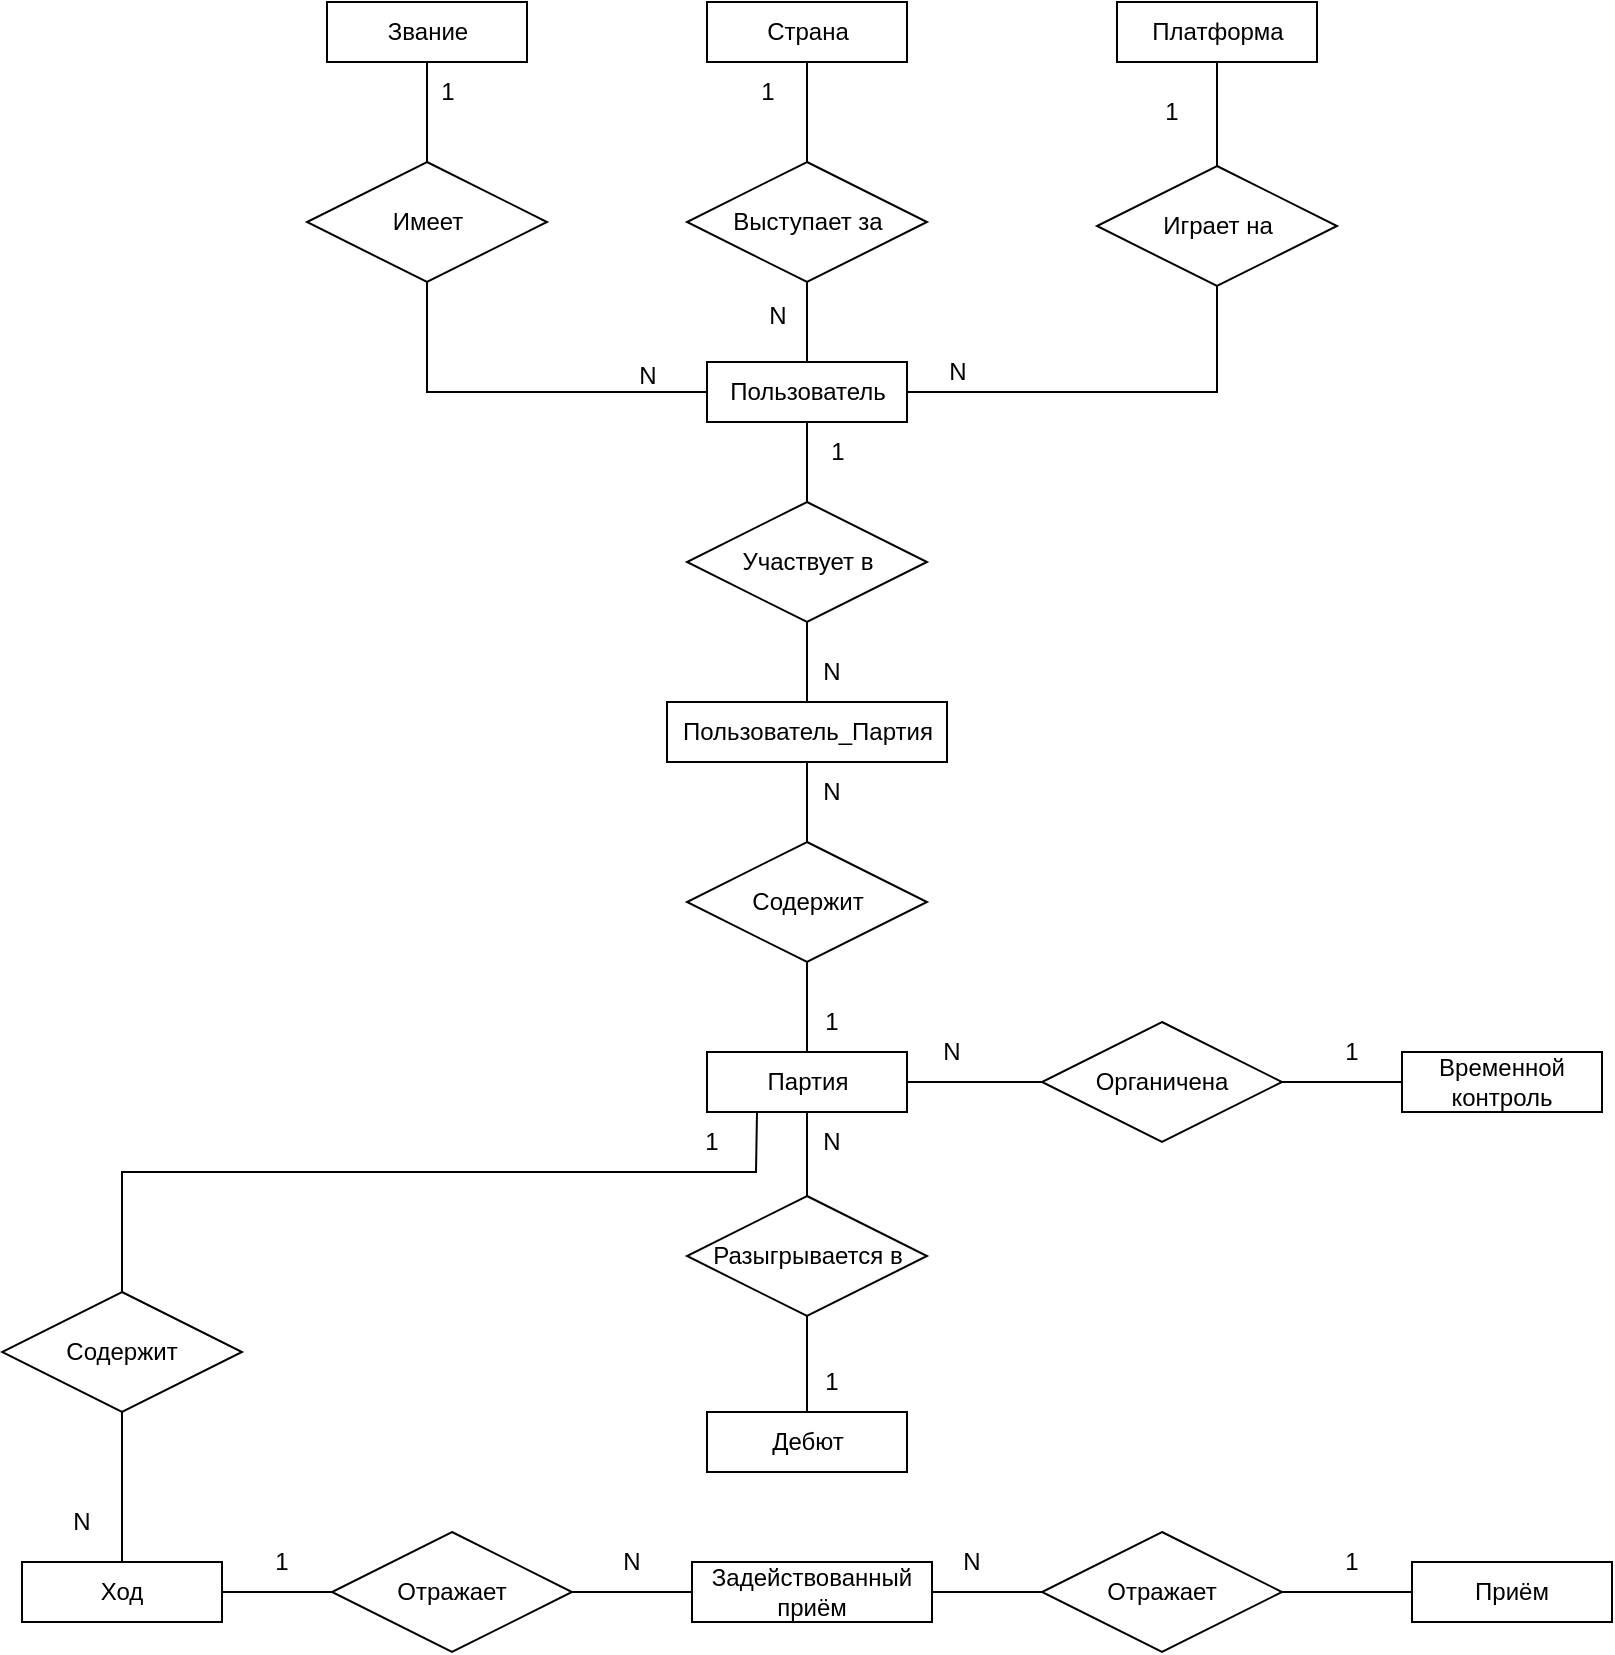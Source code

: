 <mxfile version="21.6.8" type="device">
  <diagram id="R2lEEEUBdFMjLlhIrx00" name="Page-1">
    <mxGraphModel dx="1963" dy="1006" grid="1" gridSize="10" guides="1" tooltips="1" connect="1" arrows="1" fold="1" page="1" pageScale="1" pageWidth="850" pageHeight="1100" math="0" shadow="0" extFonts="Permanent Marker^https://fonts.googleapis.com/css?family=Permanent+Marker">
      <root>
        <mxCell id="0" />
        <mxCell id="1" parent="0" />
        <mxCell id="xaTSddJX5UOjHFdCfALR-1" value="Дебют" style="whiteSpace=wrap;html=1;align=center;" parent="1" vertex="1">
          <mxGeometry x="375.5" y="705" width="100" height="30" as="geometry" />
        </mxCell>
        <mxCell id="xaTSddJX5UOjHFdCfALR-2" value="Партия" style="whiteSpace=wrap;html=1;align=center;" parent="1" vertex="1">
          <mxGeometry x="375.5" y="525" width="100" height="30" as="geometry" />
        </mxCell>
        <mxCell id="xaTSddJX5UOjHFdCfALR-4" value="Приём" style="whiteSpace=wrap;html=1;align=center;" parent="1" vertex="1">
          <mxGeometry x="728" y="780" width="100" height="30" as="geometry" />
        </mxCell>
        <mxCell id="xaTSddJX5UOjHFdCfALR-59" value="Платформа" style="whiteSpace=wrap;html=1;align=center;" parent="1" vertex="1">
          <mxGeometry x="580.5" width="100" height="30" as="geometry" />
        </mxCell>
        <mxCell id="xaTSddJX5UOjHFdCfALR-67" value="Пользователь" style="whiteSpace=wrap;html=1;align=center;" parent="1" vertex="1">
          <mxGeometry x="375.5" y="180" width="100" height="30" as="geometry" />
        </mxCell>
        <mxCell id="xaTSddJX5UOjHFdCfALR-68" value="Страна" style="whiteSpace=wrap;html=1;align=center;" parent="1" vertex="1">
          <mxGeometry x="375.5" width="100" height="30" as="geometry" />
        </mxCell>
        <mxCell id="xaTSddJX5UOjHFdCfALR-72" value="Временной контроль" style="whiteSpace=wrap;html=1;align=center;" parent="1" vertex="1">
          <mxGeometry x="723" y="525" width="100" height="30" as="geometry" />
        </mxCell>
        <mxCell id="xaTSddJX5UOjHFdCfALR-73" value="Звание" style="whiteSpace=wrap;html=1;align=center;" parent="1" vertex="1">
          <mxGeometry x="185.5" width="100" height="30" as="geometry" />
        </mxCell>
        <mxCell id="xaTSddJX5UOjHFdCfALR-79" value="Содержит" style="shape=rhombus;perimeter=rhombusPerimeter;whiteSpace=wrap;html=1;align=center;" parent="1" vertex="1">
          <mxGeometry x="365.5" y="420" width="120" height="60" as="geometry" />
        </mxCell>
        <mxCell id="xaTSddJX5UOjHFdCfALR-82" value="" style="endArrow=none;html=1;rounded=0;exitX=0.5;exitY=0;exitDx=0;exitDy=0;entryX=0.5;entryY=1;entryDx=0;entryDy=0;" parent="1" source="xaTSddJX5UOjHFdCfALR-2" target="xaTSddJX5UOjHFdCfALR-79" edge="1">
          <mxGeometry relative="1" as="geometry">
            <mxPoint x="438" y="390" as="sourcePoint" />
            <mxPoint x="598" y="390" as="targetPoint" />
          </mxGeometry>
        </mxCell>
        <mxCell id="xaTSddJX5UOjHFdCfALR-84" value="Играет на" style="shape=rhombus;perimeter=rhombusPerimeter;whiteSpace=wrap;html=1;align=center;" parent="1" vertex="1">
          <mxGeometry x="570.5" y="82" width="120" height="60" as="geometry" />
        </mxCell>
        <mxCell id="xaTSddJX5UOjHFdCfALR-86" value="" style="endArrow=none;html=1;rounded=0;exitX=0.5;exitY=0;exitDx=0;exitDy=0;entryX=0.5;entryY=1;entryDx=0;entryDy=0;" parent="1" source="xaTSddJX5UOjHFdCfALR-84" target="xaTSddJX5UOjHFdCfALR-59" edge="1">
          <mxGeometry relative="1" as="geometry">
            <mxPoint x="435.5" y="240" as="sourcePoint" />
            <mxPoint x="600.5" y="290" as="targetPoint" />
          </mxGeometry>
        </mxCell>
        <mxCell id="xaTSddJX5UOjHFdCfALR-91" value="Органичена" style="shape=rhombus;perimeter=rhombusPerimeter;whiteSpace=wrap;html=1;align=center;" parent="1" vertex="1">
          <mxGeometry x="543" y="510" width="120" height="60" as="geometry" />
        </mxCell>
        <mxCell id="xaTSddJX5UOjHFdCfALR-95" value="" style="endArrow=none;html=1;rounded=0;entryX=0;entryY=0.5;entryDx=0;entryDy=0;exitX=1;exitY=0.5;exitDx=0;exitDy=0;" parent="1" source="xaTSddJX5UOjHFdCfALR-2" target="xaTSddJX5UOjHFdCfALR-91" edge="1">
          <mxGeometry relative="1" as="geometry">
            <mxPoint x="483" y="545" as="sourcePoint" />
            <mxPoint x="388" y="550" as="targetPoint" />
          </mxGeometry>
        </mxCell>
        <mxCell id="xaTSddJX5UOjHFdCfALR-96" value="" style="endArrow=none;html=1;rounded=0;exitX=1;exitY=0.5;exitDx=0;exitDy=0;entryX=0;entryY=0.5;entryDx=0;entryDy=0;" parent="1" source="xaTSddJX5UOjHFdCfALR-91" target="xaTSddJX5UOjHFdCfALR-72" edge="1">
          <mxGeometry relative="1" as="geometry">
            <mxPoint x="353" y="560" as="sourcePoint" />
            <mxPoint x="398" y="560" as="targetPoint" />
          </mxGeometry>
        </mxCell>
        <mxCell id="xaTSddJX5UOjHFdCfALR-97" value="Выступает за" style="shape=rhombus;perimeter=rhombusPerimeter;whiteSpace=wrap;html=1;align=center;" parent="1" vertex="1">
          <mxGeometry x="365.5" y="80" width="120" height="60" as="geometry" />
        </mxCell>
        <mxCell id="xaTSddJX5UOjHFdCfALR-99" value="" style="endArrow=none;html=1;rounded=0;exitX=0.5;exitY=1;exitDx=0;exitDy=0;" parent="1" source="xaTSddJX5UOjHFdCfALR-97" target="xaTSddJX5UOjHFdCfALR-67" edge="1">
          <mxGeometry relative="1" as="geometry">
            <mxPoint x="275.5" y="340" as="sourcePoint" />
            <mxPoint x="275.5" y="390" as="targetPoint" />
          </mxGeometry>
        </mxCell>
        <mxCell id="xaTSddJX5UOjHFdCfALR-100" value="" style="endArrow=none;html=1;rounded=0;exitX=0.5;exitY=1;exitDx=0;exitDy=0;entryX=0.5;entryY=0;entryDx=0;entryDy=0;" parent="1" source="xaTSddJX5UOjHFdCfALR-68" target="xaTSddJX5UOjHFdCfALR-97" edge="1">
          <mxGeometry relative="1" as="geometry">
            <mxPoint x="285.5" y="350" as="sourcePoint" />
            <mxPoint x="285.5" y="400" as="targetPoint" />
          </mxGeometry>
        </mxCell>
        <mxCell id="xaTSddJX5UOjHFdCfALR-106" value="Имеет" style="shape=rhombus;perimeter=rhombusPerimeter;whiteSpace=wrap;html=1;align=center;" parent="1" vertex="1">
          <mxGeometry x="175.5" y="80" width="120" height="60" as="geometry" />
        </mxCell>
        <mxCell id="xaTSddJX5UOjHFdCfALR-107" value="" style="endArrow=none;html=1;rounded=0;exitX=0.5;exitY=1;exitDx=0;exitDy=0;entryX=0.5;entryY=0;entryDx=0;entryDy=0;" parent="1" source="xaTSddJX5UOjHFdCfALR-73" target="xaTSddJX5UOjHFdCfALR-106" edge="1">
          <mxGeometry relative="1" as="geometry">
            <mxPoint x="275.5" y="340" as="sourcePoint" />
            <mxPoint x="275.5" y="390" as="targetPoint" />
          </mxGeometry>
        </mxCell>
        <mxCell id="xaTSddJX5UOjHFdCfALR-108" value="" style="endArrow=none;html=1;rounded=0;exitX=0.5;exitY=1;exitDx=0;exitDy=0;entryX=0;entryY=0.5;entryDx=0;entryDy=0;" parent="1" source="xaTSddJX5UOjHFdCfALR-106" target="xaTSddJX5UOjHFdCfALR-67" edge="1">
          <mxGeometry relative="1" as="geometry">
            <mxPoint x="285.5" y="350" as="sourcePoint" />
            <mxPoint x="285.5" y="400" as="targetPoint" />
            <Array as="points">
              <mxPoint x="235.5" y="195" />
            </Array>
          </mxGeometry>
        </mxCell>
        <mxCell id="xaTSddJX5UOjHFdCfALR-110" value="Разыгрывается в" style="shape=rhombus;perimeter=rhombusPerimeter;whiteSpace=wrap;html=1;align=center;" parent="1" vertex="1">
          <mxGeometry x="365.5" y="597" width="120" height="60" as="geometry" />
        </mxCell>
        <mxCell id="xaTSddJX5UOjHFdCfALR-112" value="" style="endArrow=none;html=1;rounded=0;exitX=0.5;exitY=1;exitDx=0;exitDy=0;entryX=0.5;entryY=0;entryDx=0;entryDy=0;" parent="1" source="xaTSddJX5UOjHFdCfALR-2" target="xaTSddJX5UOjHFdCfALR-110" edge="1">
          <mxGeometry relative="1" as="geometry">
            <mxPoint x="443" y="545" as="sourcePoint" />
            <mxPoint x="603" y="545" as="targetPoint" />
          </mxGeometry>
        </mxCell>
        <mxCell id="xaTSddJX5UOjHFdCfALR-113" value="" style="endArrow=none;html=1;rounded=0;exitX=0.5;exitY=0;exitDx=0;exitDy=0;entryX=0.5;entryY=1;entryDx=0;entryDy=0;" parent="1" source="xaTSddJX5UOjHFdCfALR-1" target="xaTSddJX5UOjHFdCfALR-110" edge="1">
          <mxGeometry relative="1" as="geometry">
            <mxPoint x="438" y="565" as="sourcePoint" />
            <mxPoint x="438" y="625" as="targetPoint" />
          </mxGeometry>
        </mxCell>
        <mxCell id="xaTSddJX5UOjHFdCfALR-114" value="Содержит" style="shape=rhombus;perimeter=rhombusPerimeter;whiteSpace=wrap;html=1;align=center;" parent="1" vertex="1">
          <mxGeometry x="23" y="645" width="120" height="60" as="geometry" />
        </mxCell>
        <mxCell id="xaTSddJX5UOjHFdCfALR-120" value="N" style="text;html=1;strokeColor=none;fillColor=none;align=center;verticalAlign=middle;whiteSpace=wrap;rounded=0;" parent="1" vertex="1">
          <mxGeometry x="468" y="510" width="60" height="30" as="geometry" />
        </mxCell>
        <mxCell id="xaTSddJX5UOjHFdCfALR-121" value="N" style="text;html=1;strokeColor=none;fillColor=none;align=center;verticalAlign=middle;whiteSpace=wrap;rounded=0;" parent="1" vertex="1">
          <mxGeometry x="408" y="555" width="60" height="30" as="geometry" />
        </mxCell>
        <mxCell id="xaTSddJX5UOjHFdCfALR-124" value="N" style="text;html=1;strokeColor=none;fillColor=none;align=center;verticalAlign=middle;whiteSpace=wrap;rounded=0;" parent="1" vertex="1">
          <mxGeometry x="408" y="380" width="60" height="30" as="geometry" />
        </mxCell>
        <mxCell id="xaTSddJX5UOjHFdCfALR-125" value="N" style="text;html=1;strokeColor=none;fillColor=none;align=center;verticalAlign=middle;whiteSpace=wrap;rounded=0;" parent="1" vertex="1">
          <mxGeometry x="470.5" y="170" width="60" height="30" as="geometry" />
        </mxCell>
        <mxCell id="xaTSddJX5UOjHFdCfALR-126" value="N" style="text;html=1;strokeColor=none;fillColor=none;align=center;verticalAlign=middle;whiteSpace=wrap;rounded=0;" parent="1" vertex="1">
          <mxGeometry x="380.5" y="142" width="60" height="30" as="geometry" />
        </mxCell>
        <mxCell id="xaTSddJX5UOjHFdCfALR-130" value="1" style="text;html=1;strokeColor=none;fillColor=none;align=center;verticalAlign=middle;whiteSpace=wrap;rounded=0;" parent="1" vertex="1">
          <mxGeometry x="577.5" y="40" width="60" height="30" as="geometry" />
        </mxCell>
        <mxCell id="xaTSddJX5UOjHFdCfALR-133" value="1" style="text;html=1;strokeColor=none;fillColor=none;align=center;verticalAlign=middle;whiteSpace=wrap;rounded=0;" parent="1" vertex="1">
          <mxGeometry x="215.5" y="30" width="60" height="30" as="geometry" />
        </mxCell>
        <mxCell id="xaTSddJX5UOjHFdCfALR-135" value="1" style="text;html=1;strokeColor=none;fillColor=none;align=center;verticalAlign=middle;whiteSpace=wrap;rounded=0;" parent="1" vertex="1">
          <mxGeometry x="375.5" y="30" width="60" height="30" as="geometry" />
        </mxCell>
        <mxCell id="xaTSddJX5UOjHFdCfALR-140" value="1" style="text;html=1;strokeColor=none;fillColor=none;align=center;verticalAlign=middle;whiteSpace=wrap;rounded=0;" parent="1" vertex="1">
          <mxGeometry x="668" y="510" width="60" height="30" as="geometry" />
        </mxCell>
        <mxCell id="xaTSddJX5UOjHFdCfALR-141" value="1" style="text;html=1;strokeColor=none;fillColor=none;align=center;verticalAlign=middle;whiteSpace=wrap;rounded=0;" parent="1" vertex="1">
          <mxGeometry x="408" y="675" width="60" height="30" as="geometry" />
        </mxCell>
        <mxCell id="xaTSddJX5UOjHFdCfALR-142" value="N" style="text;html=1;strokeColor=none;fillColor=none;align=center;verticalAlign=middle;whiteSpace=wrap;rounded=0;" parent="1" vertex="1">
          <mxGeometry x="33" y="745" width="60" height="30" as="geometry" />
        </mxCell>
        <mxCell id="e8aCg_3v-VIgvuCnboIP-9" value="Ход" style="whiteSpace=wrap;html=1;align=center;" parent="1" vertex="1">
          <mxGeometry x="33" y="780" width="100" height="30" as="geometry" />
        </mxCell>
        <mxCell id="e8aCg_3v-VIgvuCnboIP-18" value="N" style="text;html=1;strokeColor=none;fillColor=none;align=center;verticalAlign=middle;whiteSpace=wrap;rounded=0;" parent="1" vertex="1">
          <mxGeometry x="308" y="765" width="60" height="30" as="geometry" />
        </mxCell>
        <mxCell id="e8aCg_3v-VIgvuCnboIP-20" value="N" style="text;html=1;strokeColor=none;fillColor=none;align=center;verticalAlign=middle;whiteSpace=wrap;rounded=0;" parent="1" vertex="1">
          <mxGeometry x="315.5" y="172" width="60" height="30" as="geometry" />
        </mxCell>
        <mxCell id="e8aCg_3v-VIgvuCnboIP-27" value="" style="endArrow=none;html=1;rounded=0;exitX=0.5;exitY=1;exitDx=0;exitDy=0;entryX=0.5;entryY=0;entryDx=0;entryDy=0;" parent="1" source="xaTSddJX5UOjHFdCfALR-114" target="e8aCg_3v-VIgvuCnboIP-9" edge="1">
          <mxGeometry relative="1" as="geometry">
            <mxPoint x="508" y="855" as="sourcePoint" />
            <mxPoint x="668" y="855" as="targetPoint" />
          </mxGeometry>
        </mxCell>
        <mxCell id="e8aCg_3v-VIgvuCnboIP-30" value="1" style="text;html=1;strokeColor=none;fillColor=none;align=center;verticalAlign=middle;whiteSpace=wrap;rounded=0;" parent="1" vertex="1">
          <mxGeometry x="348" y="555" width="60" height="30" as="geometry" />
        </mxCell>
        <mxCell id="e8aCg_3v-VIgvuCnboIP-33" value="Задействованный приём" style="whiteSpace=wrap;html=1;align=center;" parent="1" vertex="1">
          <mxGeometry x="368" y="780" width="120" height="30" as="geometry" />
        </mxCell>
        <mxCell id="e8aCg_3v-VIgvuCnboIP-35" value="Отражает" style="shape=rhombus;perimeter=rhombusPerimeter;whiteSpace=wrap;html=1;align=center;" parent="1" vertex="1">
          <mxGeometry x="543" y="765" width="120" height="60" as="geometry" />
        </mxCell>
        <mxCell id="e8aCg_3v-VIgvuCnboIP-36" value="Отражает" style="shape=rhombus;perimeter=rhombusPerimeter;whiteSpace=wrap;html=1;align=center;" parent="1" vertex="1">
          <mxGeometry x="188" y="765" width="120" height="60" as="geometry" />
        </mxCell>
        <mxCell id="e8aCg_3v-VIgvuCnboIP-37" style="edgeStyle=orthogonalEdgeStyle;rounded=0;orthogonalLoop=1;jettySize=auto;html=1;exitX=0.5;exitY=1;exitDx=0;exitDy=0;" parent="1" source="e8aCg_3v-VIgvuCnboIP-9" target="e8aCg_3v-VIgvuCnboIP-9" edge="1">
          <mxGeometry relative="1" as="geometry" />
        </mxCell>
        <mxCell id="e8aCg_3v-VIgvuCnboIP-38" value="" style="endArrow=none;html=1;rounded=0;exitX=0;exitY=0.5;exitDx=0;exitDy=0;entryX=1;entryY=0.5;entryDx=0;entryDy=0;" parent="1" source="e8aCg_3v-VIgvuCnboIP-36" target="e8aCg_3v-VIgvuCnboIP-9" edge="1">
          <mxGeometry relative="1" as="geometry">
            <mxPoint x="598" y="682" as="sourcePoint" />
            <mxPoint x="638" y="750" as="targetPoint" />
          </mxGeometry>
        </mxCell>
        <mxCell id="e8aCg_3v-VIgvuCnboIP-39" value="" style="endArrow=none;html=1;rounded=0;exitX=1;exitY=0.5;exitDx=0;exitDy=0;entryX=0;entryY=0.5;entryDx=0;entryDy=0;" parent="1" source="e8aCg_3v-VIgvuCnboIP-36" target="e8aCg_3v-VIgvuCnboIP-33" edge="1">
          <mxGeometry relative="1" as="geometry">
            <mxPoint x="528" y="910" as="sourcePoint" />
            <mxPoint x="713" y="850" as="targetPoint" />
          </mxGeometry>
        </mxCell>
        <mxCell id="e8aCg_3v-VIgvuCnboIP-40" value="" style="endArrow=none;html=1;rounded=0;exitX=1;exitY=0.5;exitDx=0;exitDy=0;entryX=0;entryY=0.5;entryDx=0;entryDy=0;" parent="1" source="e8aCg_3v-VIgvuCnboIP-33" target="e8aCg_3v-VIgvuCnboIP-35" edge="1">
          <mxGeometry relative="1" as="geometry">
            <mxPoint x="618" y="702" as="sourcePoint" />
            <mxPoint x="618" y="765" as="targetPoint" />
          </mxGeometry>
        </mxCell>
        <mxCell id="e8aCg_3v-VIgvuCnboIP-41" value="" style="endArrow=none;html=1;rounded=0;exitX=1;exitY=0.5;exitDx=0;exitDy=0;entryX=0;entryY=0.5;entryDx=0;entryDy=0;" parent="1" source="e8aCg_3v-VIgvuCnboIP-35" target="xaTSddJX5UOjHFdCfALR-4" edge="1">
          <mxGeometry relative="1" as="geometry">
            <mxPoint x="628" y="712" as="sourcePoint" />
            <mxPoint x="628" y="775" as="targetPoint" />
          </mxGeometry>
        </mxCell>
        <mxCell id="e8aCg_3v-VIgvuCnboIP-43" value="1" style="text;html=1;strokeColor=none;fillColor=none;align=center;verticalAlign=middle;whiteSpace=wrap;rounded=0;" parent="1" vertex="1">
          <mxGeometry x="133" y="765" width="60" height="30" as="geometry" />
        </mxCell>
        <mxCell id="e8aCg_3v-VIgvuCnboIP-44" style="edgeStyle=orthogonalEdgeStyle;rounded=0;orthogonalLoop=1;jettySize=auto;html=1;exitX=0.5;exitY=1;exitDx=0;exitDy=0;" parent="1" source="e8aCg_3v-VIgvuCnboIP-9" target="e8aCg_3v-VIgvuCnboIP-9" edge="1">
          <mxGeometry relative="1" as="geometry" />
        </mxCell>
        <mxCell id="e8aCg_3v-VIgvuCnboIP-46" value="" style="endArrow=none;html=1;rounded=0;exitX=0.25;exitY=1;exitDx=0;exitDy=0;entryX=0.5;entryY=0;entryDx=0;entryDy=0;" parent="1" source="xaTSddJX5UOjHFdCfALR-2" target="xaTSddJX5UOjHFdCfALR-114" edge="1">
          <mxGeometry relative="1" as="geometry">
            <mxPoint x="598" y="667" as="sourcePoint" />
            <mxPoint x="228" y="615" as="targetPoint" />
            <Array as="points">
              <mxPoint x="400" y="585" />
              <mxPoint x="83" y="585" />
            </Array>
          </mxGeometry>
        </mxCell>
        <mxCell id="e8aCg_3v-VIgvuCnboIP-49" value="N" style="text;html=1;strokeColor=none;fillColor=none;align=center;verticalAlign=middle;whiteSpace=wrap;rounded=0;" parent="1" vertex="1">
          <mxGeometry x="478" y="765" width="60" height="30" as="geometry" />
        </mxCell>
        <mxCell id="e8aCg_3v-VIgvuCnboIP-50" value="1" style="text;html=1;strokeColor=none;fillColor=none;align=center;verticalAlign=middle;whiteSpace=wrap;rounded=0;" parent="1" vertex="1">
          <mxGeometry x="668" y="765" width="60" height="30" as="geometry" />
        </mxCell>
        <mxCell id="S2RM9NdafYYMuJ0vrdVo-1" value="Пользователь_Партия" style="whiteSpace=wrap;html=1;align=center;" parent="1" vertex="1">
          <mxGeometry x="355.5" y="350" width="140" height="30" as="geometry" />
        </mxCell>
        <mxCell id="S2RM9NdafYYMuJ0vrdVo-3" value="Участвует в" style="shape=rhombus;perimeter=rhombusPerimeter;whiteSpace=wrap;html=1;align=center;" parent="1" vertex="1">
          <mxGeometry x="365.5" y="250" width="120" height="60" as="geometry" />
        </mxCell>
        <mxCell id="S2RM9NdafYYMuJ0vrdVo-4" value="" style="endArrow=none;html=1;rounded=0;entryX=0.5;entryY=1;entryDx=0;entryDy=0;" parent="1" source="S2RM9NdafYYMuJ0vrdVo-1" target="S2RM9NdafYYMuJ0vrdVo-3" edge="1">
          <mxGeometry relative="1" as="geometry">
            <mxPoint x="555" y="450" as="sourcePoint" />
            <mxPoint x="625" y="480" as="targetPoint" />
          </mxGeometry>
        </mxCell>
        <mxCell id="S2RM9NdafYYMuJ0vrdVo-7" value="1" style="text;html=1;strokeColor=none;fillColor=none;align=center;verticalAlign=middle;whiteSpace=wrap;rounded=0;" parent="1" vertex="1">
          <mxGeometry x="410.5" y="210" width="60" height="30" as="geometry" />
        </mxCell>
        <mxCell id="S2RM9NdafYYMuJ0vrdVo-8" value="N" style="text;html=1;strokeColor=none;fillColor=none;align=center;verticalAlign=middle;whiteSpace=wrap;rounded=0;" parent="1" vertex="1">
          <mxGeometry x="408" y="320" width="60" height="30" as="geometry" />
        </mxCell>
        <mxCell id="S2RM9NdafYYMuJ0vrdVo-9" value="1" style="text;html=1;strokeColor=none;fillColor=none;align=center;verticalAlign=middle;whiteSpace=wrap;rounded=0;" parent="1" vertex="1">
          <mxGeometry x="408" y="495" width="60" height="30" as="geometry" />
        </mxCell>
        <mxCell id="XXpCbzZ9JkJxsfFu4iri-1" value="" style="endArrow=none;html=1;rounded=0;exitX=1;exitY=0.5;exitDx=0;exitDy=0;entryX=0.5;entryY=1;entryDx=0;entryDy=0;" edge="1" parent="1" source="xaTSddJX5UOjHFdCfALR-67" target="xaTSddJX5UOjHFdCfALR-84">
          <mxGeometry relative="1" as="geometry">
            <mxPoint x="640.5" y="92" as="sourcePoint" />
            <mxPoint x="640.5" y="40" as="targetPoint" />
            <Array as="points">
              <mxPoint x="630.5" y="195" />
            </Array>
          </mxGeometry>
        </mxCell>
        <mxCell id="XXpCbzZ9JkJxsfFu4iri-7" value="" style="endArrow=none;html=1;rounded=0;entryX=0.5;entryY=1;entryDx=0;entryDy=0;" edge="1" parent="1" source="S2RM9NdafYYMuJ0vrdVo-3" target="xaTSddJX5UOjHFdCfALR-67">
          <mxGeometry relative="1" as="geometry">
            <mxPoint x="195" y="300" as="sourcePoint" />
            <mxPoint x="195" y="252" as="targetPoint" />
          </mxGeometry>
        </mxCell>
        <mxCell id="XXpCbzZ9JkJxsfFu4iri-8" value="" style="endArrow=none;html=1;rounded=0;entryX=0.5;entryY=1;entryDx=0;entryDy=0;" edge="1" parent="1" source="xaTSddJX5UOjHFdCfALR-79" target="S2RM9NdafYYMuJ0vrdVo-1">
          <mxGeometry relative="1" as="geometry">
            <mxPoint x="615" y="300" as="sourcePoint" />
            <mxPoint x="615" y="252" as="targetPoint" />
          </mxGeometry>
        </mxCell>
      </root>
    </mxGraphModel>
  </diagram>
</mxfile>
